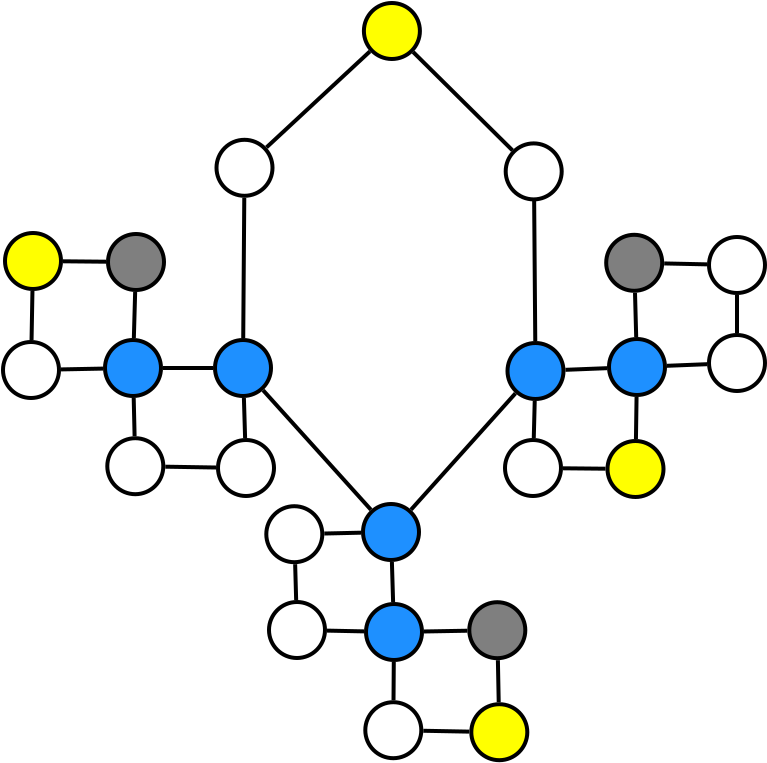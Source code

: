 <?xml version="1.0" encoding="UTF-8"?>
<dia:diagram xmlns:dia="http://www.lysator.liu.se/~alla/dia/">
  <dia:layer name="Background" visible="true" active="true">
    <dia:object type="Standard - Line" version="0" id="O0">
      <dia:attribute name="obj_pos">
        <dia:point val="248.305,29.651"/>
      </dia:attribute>
      <dia:attribute name="obj_bb">
        <dia:rectangle val="242.993,29.509;248.447,34.591"/>
      </dia:attribute>
      <dia:attribute name="conn_endpoints">
        <dia:point val="248.305,29.651"/>
        <dia:point val="243.135,34.45"/>
      </dia:attribute>
      <dia:attribute name="numcp">
        <dia:int val="1"/>
      </dia:attribute>
      <dia:attribute name="line_width">
        <dia:real val="0.2"/>
      </dia:attribute>
      <dia:connections>
        <dia:connection handle="0" to="O51" connection="8"/>
        <dia:connection handle="1" to="O49" connection="8"/>
      </dia:connections>
    </dia:object>
    <dia:object type="Standard - Line" version="0" id="O1">
      <dia:attribute name="obj_pos">
        <dia:point val="248.355,52.566"/>
      </dia:attribute>
      <dia:attribute name="obj_bb">
        <dia:rectangle val="242.824,46.452;248.496,52.708"/>
      </dia:attribute>
      <dia:attribute name="conn_endpoints">
        <dia:point val="248.355,52.566"/>
        <dia:point val="242.965,46.594"/>
      </dia:attribute>
      <dia:attribute name="numcp">
        <dia:int val="1"/>
      </dia:attribute>
      <dia:attribute name="line_width">
        <dia:real val="0.2"/>
      </dia:attribute>
      <dia:connections>
        <dia:connection handle="0" to="O41" connection="8"/>
        <dia:connection handle="1" to="O5" connection="8"/>
      </dia:connections>
    </dia:object>
    <dia:object type="Standard - Ellipse" version="0" id="O2">
      <dia:attribute name="obj_pos">
        <dia:point val="255.185,44.23"/>
      </dia:attribute>
      <dia:attribute name="obj_bb">
        <dia:rectangle val="255.085,44.13;258.085,47.13"/>
      </dia:attribute>
      <dia:attribute name="elem_corner">
        <dia:point val="255.185,44.23"/>
      </dia:attribute>
      <dia:attribute name="elem_width">
        <dia:real val="2.8"/>
      </dia:attribute>
      <dia:attribute name="elem_height">
        <dia:real val="2.8"/>
      </dia:attribute>
      <dia:attribute name="border_width">
        <dia:real val="0.2"/>
      </dia:attribute>
      <dia:attribute name="inner_color">
        <dia:color val="#1e90ff"/>
      </dia:attribute>
      <dia:attribute name="aspect">
        <dia:enum val="2"/>
      </dia:attribute>
    </dia:object>
    <dia:object type="Standard - Line" version="0" id="O3">
      <dia:attribute name="obj_pos">
        <dia:point val="256.546,47.13"/>
      </dia:attribute>
      <dia:attribute name="obj_bb">
        <dia:rectangle val="256.396,47.027;256.649,49.083"/>
      </dia:attribute>
      <dia:attribute name="conn_endpoints">
        <dia:point val="256.546,47.13"/>
        <dia:point val="256.499,48.98"/>
      </dia:attribute>
      <dia:attribute name="numcp">
        <dia:int val="1"/>
      </dia:attribute>
      <dia:attribute name="line_width">
        <dia:real val="0.2"/>
      </dia:attribute>
      <dia:connections>
        <dia:connection handle="0" to="O2" connection="8"/>
        <dia:connection handle="1" to="O11" connection="8"/>
      </dia:connections>
    </dia:object>
    <dia:object type="Standard - Line" version="0" id="O4">
      <dia:attribute name="obj_pos">
        <dia:point val="241.971,43.982"/>
      </dia:attribute>
      <dia:attribute name="obj_bb">
        <dia:rectangle val="241.87,36.867;242.125,44.083"/>
      </dia:attribute>
      <dia:attribute name="conn_endpoints">
        <dia:point val="241.971,43.982"/>
        <dia:point val="242.024,36.968"/>
      </dia:attribute>
      <dia:attribute name="numcp">
        <dia:int val="1"/>
      </dia:attribute>
      <dia:attribute name="line_width">
        <dia:real val="0.2"/>
      </dia:attribute>
      <dia:connections>
        <dia:connection handle="0" to="O5" connection="8"/>
        <dia:connection handle="1" to="O49" connection="8"/>
      </dia:connections>
    </dia:object>
    <dia:object type="Standard - Ellipse" version="0" id="O5">
      <dia:attribute name="obj_pos">
        <dia:point val="240.56,44.08"/>
      </dia:attribute>
      <dia:attribute name="obj_bb">
        <dia:rectangle val="240.46,43.98;243.46,46.98"/>
      </dia:attribute>
      <dia:attribute name="elem_corner">
        <dia:point val="240.56,44.08"/>
      </dia:attribute>
      <dia:attribute name="elem_width">
        <dia:real val="2.8"/>
      </dia:attribute>
      <dia:attribute name="elem_height">
        <dia:real val="2.8"/>
      </dia:attribute>
      <dia:attribute name="border_width">
        <dia:real val="0.2"/>
      </dia:attribute>
      <dia:attribute name="inner_color">
        <dia:color val="#1e90ff"/>
      </dia:attribute>
      <dia:attribute name="aspect">
        <dia:enum val="2"/>
      </dia:attribute>
    </dia:object>
    <dia:object type="Standard - Line" version="0" id="O6">
      <dia:attribute name="obj_pos">
        <dia:point val="256.573,44.135"/>
      </dia:attribute>
      <dia:attribute name="obj_bb">
        <dia:rectangle val="256.394,34.149;256.674,44.236"/>
      </dia:attribute>
      <dia:attribute name="conn_endpoints">
        <dia:point val="256.573,44.135"/>
        <dia:point val="256.495,34.25"/>
      </dia:attribute>
      <dia:attribute name="numcp">
        <dia:int val="1"/>
      </dia:attribute>
      <dia:attribute name="line_width">
        <dia:real val="0.2"/>
      </dia:attribute>
      <dia:connections>
        <dia:connection handle="0" to="O2" connection="8"/>
        <dia:connection handle="1" to="O50" connection="1"/>
      </dia:connections>
    </dia:object>
    <dia:object type="Standard - Line" version="0" id="O7">
      <dia:attribute name="obj_pos">
        <dia:point val="257.96,50.495"/>
      </dia:attribute>
      <dia:attribute name="obj_bb">
        <dia:rectangle val="257.859,50.394;260.186,50.616"/>
      </dia:attribute>
      <dia:attribute name="conn_endpoints">
        <dia:point val="257.96,50.495"/>
        <dia:point val="260.085,50.515"/>
      </dia:attribute>
      <dia:attribute name="numcp">
        <dia:int val="1"/>
      </dia:attribute>
      <dia:attribute name="line_width">
        <dia:real val="0.2"/>
      </dia:attribute>
      <dia:connections>
        <dia:connection handle="0" to="O11" connection="8"/>
        <dia:connection handle="1" to="O25" connection="8"/>
      </dia:connections>
    </dia:object>
    <dia:object type="Standard - Line" version="0" id="O8">
      <dia:attribute name="obj_pos">
        <dia:point val="232.86,45.551"/>
      </dia:attribute>
      <dia:attribute name="obj_bb">
        <dia:rectangle val="232.758,45.407;235.062,45.653"/>
      </dia:attribute>
      <dia:attribute name="conn_endpoints">
        <dia:point val="232.86,45.551"/>
        <dia:point val="234.96,45.509"/>
      </dia:attribute>
      <dia:attribute name="numcp">
        <dia:int val="1"/>
      </dia:attribute>
      <dia:attribute name="line_width">
        <dia:real val="0.2"/>
      </dia:attribute>
      <dia:connections>
        <dia:connection handle="0" to="O15" connection="8"/>
        <dia:connection handle="1" to="O17" connection="8"/>
      </dia:connections>
    </dia:object>
    <dia:object type="Standard - Line" version="0" id="O9">
      <dia:attribute name="obj_pos">
        <dia:point val="231.388,44.08"/>
      </dia:attribute>
      <dia:attribute name="obj_bb">
        <dia:rectangle val="231.286,41.528;231.534,44.182"/>
      </dia:attribute>
      <dia:attribute name="conn_endpoints">
        <dia:point val="231.388,44.08"/>
        <dia:point val="231.432,41.63"/>
      </dia:attribute>
      <dia:attribute name="numcp">
        <dia:int val="1"/>
      </dia:attribute>
      <dia:attribute name="line_width">
        <dia:real val="0.2"/>
      </dia:attribute>
      <dia:connections>
        <dia:connection handle="0" to="O15" connection="8"/>
        <dia:connection handle="1" to="O19" connection="8"/>
      </dia:connections>
    </dia:object>
    <dia:object type="Standard - Line" version="0" id="O10">
      <dia:attribute name="obj_pos">
        <dia:point val="261.638,46.93"/>
      </dia:attribute>
      <dia:attribute name="obj_bb">
        <dia:rectangle val="261.506,46.828;261.739,49.132"/>
      </dia:attribute>
      <dia:attribute name="conn_endpoints">
        <dia:point val="261.638,46.93"/>
        <dia:point val="261.607,49.03"/>
      </dia:attribute>
      <dia:attribute name="numcp">
        <dia:int val="1"/>
      </dia:attribute>
      <dia:attribute name="line_width">
        <dia:real val="0.2"/>
      </dia:attribute>
      <dia:connections>
        <dia:connection handle="0" to="O26" connection="8"/>
        <dia:connection handle="1" to="O25" connection="8"/>
      </dia:connections>
    </dia:object>
    <dia:object type="Standard - Ellipse" version="0" id="O11">
      <dia:attribute name="obj_pos">
        <dia:point val="255.06,49.08"/>
      </dia:attribute>
      <dia:attribute name="obj_bb">
        <dia:rectangle val="254.96,48.98;257.96,51.98"/>
      </dia:attribute>
      <dia:attribute name="elem_corner">
        <dia:point val="255.06,49.08"/>
      </dia:attribute>
      <dia:attribute name="elem_width">
        <dia:real val="2.8"/>
      </dia:attribute>
      <dia:attribute name="elem_height">
        <dia:real val="2.8"/>
      </dia:attribute>
      <dia:attribute name="border_width">
        <dia:real val="0.2"/>
      </dia:attribute>
      <dia:attribute name="aspect">
        <dia:enum val="2"/>
      </dia:attribute>
    </dia:object>
    <dia:object type="Standard - Line" version="0" id="O12">
      <dia:attribute name="obj_pos">
        <dia:point val="258.083,45.571"/>
      </dia:attribute>
      <dia:attribute name="obj_bb">
        <dia:rectangle val="257.979,45.385;260.266,45.675"/>
      </dia:attribute>
      <dia:attribute name="conn_endpoints">
        <dia:point val="258.083,45.571"/>
        <dia:point val="260.162,45.489"/>
      </dia:attribute>
      <dia:attribute name="numcp">
        <dia:int val="1"/>
      </dia:attribute>
      <dia:attribute name="line_width">
        <dia:real val="0.2"/>
      </dia:attribute>
      <dia:connections>
        <dia:connection handle="0" to="O2" connection="8"/>
        <dia:connection handle="1" to="O26" connection="8"/>
      </dia:connections>
    </dia:object>
    <dia:object type="Standard - Ellipse" version="0" id="O13">
      <dia:attribute name="obj_pos">
        <dia:point val="240.71,49.08"/>
      </dia:attribute>
      <dia:attribute name="obj_bb">
        <dia:rectangle val="240.61,48.98;243.61,51.98"/>
      </dia:attribute>
      <dia:attribute name="elem_corner">
        <dia:point val="240.71,49.08"/>
      </dia:attribute>
      <dia:attribute name="elem_width">
        <dia:real val="2.8"/>
      </dia:attribute>
      <dia:attribute name="elem_height">
        <dia:real val="2.8"/>
      </dia:attribute>
      <dia:attribute name="border_width">
        <dia:real val="0.2"/>
      </dia:attribute>
      <dia:attribute name="aspect">
        <dia:enum val="2"/>
      </dia:attribute>
    </dia:object>
    <dia:object type="Standard - Line" version="0" id="O14">
      <dia:attribute name="obj_pos">
        <dia:point val="242.005,46.98"/>
      </dia:attribute>
      <dia:attribute name="obj_bb">
        <dia:rectangle val="241.902,46.877;242.168,49.083"/>
      </dia:attribute>
      <dia:attribute name="conn_endpoints">
        <dia:point val="242.005,46.98"/>
        <dia:point val="242.065,48.98"/>
      </dia:attribute>
      <dia:attribute name="numcp">
        <dia:int val="1"/>
      </dia:attribute>
      <dia:attribute name="line_width">
        <dia:real val="0.2"/>
      </dia:attribute>
      <dia:connections>
        <dia:connection handle="0" to="O5" connection="8"/>
        <dia:connection handle="1" to="O13" connection="8"/>
      </dia:connections>
    </dia:object>
    <dia:object type="Standard - Ellipse" version="0" id="O15">
      <dia:attribute name="obj_pos">
        <dia:point val="229.96,44.18"/>
      </dia:attribute>
      <dia:attribute name="obj_bb">
        <dia:rectangle val="229.86,44.08;232.86,47.08"/>
      </dia:attribute>
      <dia:attribute name="elem_corner">
        <dia:point val="229.96,44.18"/>
      </dia:attribute>
      <dia:attribute name="elem_width">
        <dia:real val="2.8"/>
      </dia:attribute>
      <dia:attribute name="elem_height">
        <dia:real val="2.8"/>
      </dia:attribute>
      <dia:attribute name="border_width">
        <dia:real val="0.2"/>
      </dia:attribute>
      <dia:attribute name="aspect">
        <dia:enum val="2"/>
      </dia:attribute>
    </dia:object>
    <dia:object type="Standard - Line" version="0" id="O16">
      <dia:attribute name="obj_pos">
        <dia:point val="236.495,46.979"/>
      </dia:attribute>
      <dia:attribute name="obj_bb">
        <dia:rectangle val="236.393,46.877;236.642,48.993"/>
      </dia:attribute>
      <dia:attribute name="conn_endpoints">
        <dia:point val="236.495,46.979"/>
        <dia:point val="236.54,48.891"/>
      </dia:attribute>
      <dia:attribute name="numcp">
        <dia:int val="1"/>
      </dia:attribute>
      <dia:attribute name="line_width">
        <dia:real val="0.2"/>
      </dia:attribute>
      <dia:connections>
        <dia:connection handle="0" to="O17" connection="8"/>
        <dia:connection handle="1" to="O21" connection="8"/>
      </dia:connections>
    </dia:object>
    <dia:object type="Standard - Ellipse" version="0" id="O17">
      <dia:attribute name="obj_pos">
        <dia:point val="235.06,44.08"/>
      </dia:attribute>
      <dia:attribute name="obj_bb">
        <dia:rectangle val="234.96,43.98;237.96,46.98"/>
      </dia:attribute>
      <dia:attribute name="elem_corner">
        <dia:point val="235.06,44.08"/>
      </dia:attribute>
      <dia:attribute name="elem_width">
        <dia:real val="2.8"/>
      </dia:attribute>
      <dia:attribute name="elem_height">
        <dia:real val="2.8"/>
      </dia:attribute>
      <dia:attribute name="border_width">
        <dia:real val="0.2"/>
      </dia:attribute>
      <dia:attribute name="inner_color">
        <dia:color val="#1e90ff"/>
      </dia:attribute>
      <dia:attribute name="aspect">
        <dia:enum val="2"/>
      </dia:attribute>
    </dia:object>
    <dia:object type="Standard - Line" version="0" id="O18">
      <dia:attribute name="obj_pos">
        <dia:point val="232.959,40.145"/>
      </dia:attribute>
      <dia:attribute name="obj_bb">
        <dia:rectangle val="232.858,40.044;235.212,40.266"/>
      </dia:attribute>
      <dia:attribute name="conn_endpoints">
        <dia:point val="232.959,40.145"/>
        <dia:point val="235.111,40.165"/>
      </dia:attribute>
      <dia:attribute name="numcp">
        <dia:int val="1"/>
      </dia:attribute>
      <dia:attribute name="line_width">
        <dia:real val="0.2"/>
      </dia:attribute>
      <dia:connections>
        <dia:connection handle="0" to="O19" connection="8"/>
        <dia:connection handle="1" to="O23" connection="8"/>
      </dia:connections>
    </dia:object>
    <dia:object type="Standard - Ellipse" version="0" id="O19">
      <dia:attribute name="obj_pos">
        <dia:point val="230.06,38.73"/>
      </dia:attribute>
      <dia:attribute name="obj_bb">
        <dia:rectangle val="229.96,38.63;232.96,41.63"/>
      </dia:attribute>
      <dia:attribute name="elem_corner">
        <dia:point val="230.06,38.73"/>
      </dia:attribute>
      <dia:attribute name="elem_width">
        <dia:real val="2.8"/>
      </dia:attribute>
      <dia:attribute name="elem_height">
        <dia:real val="2.8"/>
      </dia:attribute>
      <dia:attribute name="border_width">
        <dia:real val="0.2"/>
      </dia:attribute>
      <dia:attribute name="inner_color">
        <dia:color val="#ffff00"/>
      </dia:attribute>
      <dia:attribute name="aspect">
        <dia:enum val="2"/>
      </dia:attribute>
    </dia:object>
    <dia:object type="Standard - Line" version="0" id="O20">
      <dia:attribute name="obj_pos">
        <dia:point val="238.074,50.414"/>
      </dia:attribute>
      <dia:attribute name="obj_bb">
        <dia:rectangle val="237.972,50.313;240.713,50.557"/>
      </dia:attribute>
      <dia:attribute name="conn_endpoints">
        <dia:point val="238.074,50.414"/>
        <dia:point val="240.611,50.456"/>
      </dia:attribute>
      <dia:attribute name="numcp">
        <dia:int val="1"/>
      </dia:attribute>
      <dia:attribute name="line_width">
        <dia:real val="0.2"/>
      </dia:attribute>
      <dia:connections>
        <dia:connection handle="0" to="O21" connection="8"/>
        <dia:connection handle="1" to="O13" connection="8"/>
      </dia:connections>
    </dia:object>
    <dia:object type="Standard - Ellipse" version="0" id="O21">
      <dia:attribute name="obj_pos">
        <dia:point val="235.175,48.99"/>
      </dia:attribute>
      <dia:attribute name="obj_bb">
        <dia:rectangle val="235.075,48.89;238.075,51.89"/>
      </dia:attribute>
      <dia:attribute name="elem_corner">
        <dia:point val="235.175,48.99"/>
      </dia:attribute>
      <dia:attribute name="elem_width">
        <dia:real val="2.8"/>
      </dia:attribute>
      <dia:attribute name="elem_height">
        <dia:real val="2.8"/>
      </dia:attribute>
      <dia:attribute name="border_width">
        <dia:real val="0.2"/>
      </dia:attribute>
      <dia:attribute name="aspect">
        <dia:enum val="2"/>
      </dia:attribute>
    </dia:object>
    <dia:object type="Standard - Line" version="0" id="O22">
      <dia:attribute name="obj_pos">
        <dia:point val="240.46,45.48"/>
      </dia:attribute>
      <dia:attribute name="obj_bb">
        <dia:rectangle val="237.86,45.38;240.56,45.58"/>
      </dia:attribute>
      <dia:attribute name="conn_endpoints">
        <dia:point val="240.46,45.48"/>
        <dia:point val="237.96,45.48"/>
      </dia:attribute>
      <dia:attribute name="numcp">
        <dia:int val="1"/>
      </dia:attribute>
      <dia:attribute name="line_width">
        <dia:real val="0.2"/>
      </dia:attribute>
      <dia:connections>
        <dia:connection handle="0" to="O5" connection="8"/>
        <dia:connection handle="1" to="O17" connection="8"/>
      </dia:connections>
    </dia:object>
    <dia:object type="Standard - Ellipse" version="0" id="O23">
      <dia:attribute name="obj_pos">
        <dia:point val="235.21,38.78"/>
      </dia:attribute>
      <dia:attribute name="obj_bb">
        <dia:rectangle val="235.11,38.68;238.11,41.68"/>
      </dia:attribute>
      <dia:attribute name="elem_corner">
        <dia:point val="235.21,38.78"/>
      </dia:attribute>
      <dia:attribute name="elem_width">
        <dia:real val="2.8"/>
      </dia:attribute>
      <dia:attribute name="elem_height">
        <dia:real val="2.8"/>
      </dia:attribute>
      <dia:attribute name="border_width">
        <dia:real val="0.2"/>
      </dia:attribute>
      <dia:attribute name="inner_color">
        <dia:color val="#7f7f7f"/>
      </dia:attribute>
      <dia:attribute name="aspect">
        <dia:enum val="2"/>
      </dia:attribute>
    </dia:object>
    <dia:object type="Standard - Line" version="0" id="O24">
      <dia:attribute name="obj_pos">
        <dia:point val="236.568,41.679"/>
      </dia:attribute>
      <dia:attribute name="obj_bb">
        <dia:rectangle val="236.4,41.576;236.67,44.084"/>
      </dia:attribute>
      <dia:attribute name="conn_endpoints">
        <dia:point val="236.568,41.679"/>
        <dia:point val="236.502,43.981"/>
      </dia:attribute>
      <dia:attribute name="numcp">
        <dia:int val="1"/>
      </dia:attribute>
      <dia:attribute name="line_width">
        <dia:real val="0.2"/>
      </dia:attribute>
      <dia:connections>
        <dia:connection handle="0" to="O23" connection="8"/>
        <dia:connection handle="1" to="O17" connection="8"/>
      </dia:connections>
    </dia:object>
    <dia:object type="Standard - Ellipse" version="0" id="O25">
      <dia:attribute name="obj_pos">
        <dia:point val="260.185,49.13"/>
      </dia:attribute>
      <dia:attribute name="obj_bb">
        <dia:rectangle val="260.085,49.03;263.085,52.03"/>
      </dia:attribute>
      <dia:attribute name="elem_corner">
        <dia:point val="260.185,49.13"/>
      </dia:attribute>
      <dia:attribute name="elem_width">
        <dia:real val="2.8"/>
      </dia:attribute>
      <dia:attribute name="elem_height">
        <dia:real val="2.8"/>
      </dia:attribute>
      <dia:attribute name="border_width">
        <dia:real val="0.2"/>
      </dia:attribute>
      <dia:attribute name="inner_color">
        <dia:color val="#ffff00"/>
      </dia:attribute>
      <dia:attribute name="aspect">
        <dia:enum val="2"/>
      </dia:attribute>
    </dia:object>
    <dia:object type="Standard - Ellipse" version="0" id="O26">
      <dia:attribute name="obj_pos">
        <dia:point val="260.26,44.03"/>
      </dia:attribute>
      <dia:attribute name="obj_bb">
        <dia:rectangle val="260.16,43.93;263.16,46.93"/>
      </dia:attribute>
      <dia:attribute name="elem_corner">
        <dia:point val="260.26,44.03"/>
      </dia:attribute>
      <dia:attribute name="elem_width">
        <dia:real val="2.8"/>
      </dia:attribute>
      <dia:attribute name="elem_height">
        <dia:real val="2.8"/>
      </dia:attribute>
      <dia:attribute name="border_width">
        <dia:real val="0.2"/>
      </dia:attribute>
      <dia:attribute name="inner_color">
        <dia:color val="#1e90ff"/>
      </dia:attribute>
      <dia:attribute name="aspect">
        <dia:enum val="2"/>
      </dia:attribute>
    </dia:object>
    <dia:object type="Standard - Ellipse" version="0" id="O27">
      <dia:attribute name="obj_pos">
        <dia:point val="265.26,43.83"/>
      </dia:attribute>
      <dia:attribute name="obj_bb">
        <dia:rectangle val="265.16,43.73;268.16,46.73"/>
      </dia:attribute>
      <dia:attribute name="elem_corner">
        <dia:point val="265.26,43.83"/>
      </dia:attribute>
      <dia:attribute name="elem_width">
        <dia:real val="2.8"/>
      </dia:attribute>
      <dia:attribute name="elem_height">
        <dia:real val="2.8"/>
      </dia:attribute>
      <dia:attribute name="border_width">
        <dia:real val="0.2"/>
      </dia:attribute>
      <dia:attribute name="aspect">
        <dia:enum val="2"/>
      </dia:attribute>
    </dia:object>
    <dia:object type="Standard - Line" version="0" id="O28">
      <dia:attribute name="obj_pos">
        <dia:point val="261.62,43.931"/>
      </dia:attribute>
      <dia:attribute name="obj_bb">
        <dia:rectangle val="261.458,41.616;261.722,44.034"/>
      </dia:attribute>
      <dia:attribute name="conn_endpoints">
        <dia:point val="261.62,43.931"/>
        <dia:point val="261.56,41.719"/>
      </dia:attribute>
      <dia:attribute name="numcp">
        <dia:int val="1"/>
      </dia:attribute>
      <dia:attribute name="line_width">
        <dia:real val="0.2"/>
      </dia:attribute>
      <dia:connections>
        <dia:connection handle="0" to="O26" connection="8"/>
        <dia:connection handle="1" to="O30" connection="8"/>
      </dia:connections>
    </dia:object>
    <dia:object type="Standard - Line" version="0" id="O29">
      <dia:attribute name="obj_pos">
        <dia:point val="263.02,40.252"/>
      </dia:attribute>
      <dia:attribute name="obj_bb">
        <dia:rectangle val="262.918,40.15;265.262,40.4"/>
      </dia:attribute>
      <dia:attribute name="conn_endpoints">
        <dia:point val="263.02,40.252"/>
        <dia:point val="265.16,40.298"/>
      </dia:attribute>
      <dia:attribute name="numcp">
        <dia:int val="1"/>
      </dia:attribute>
      <dia:attribute name="line_width">
        <dia:real val="0.2"/>
      </dia:attribute>
      <dia:connections>
        <dia:connection handle="0" to="O30" connection="8"/>
        <dia:connection handle="1" to="O31" connection="8"/>
      </dia:connections>
    </dia:object>
    <dia:object type="Standard - Ellipse" version="0" id="O30">
      <dia:attribute name="obj_pos">
        <dia:point val="260.12,38.82"/>
      </dia:attribute>
      <dia:attribute name="obj_bb">
        <dia:rectangle val="260.02,38.72;263.02,41.72"/>
      </dia:attribute>
      <dia:attribute name="elem_corner">
        <dia:point val="260.12,38.82"/>
      </dia:attribute>
      <dia:attribute name="elem_width">
        <dia:real val="2.8"/>
      </dia:attribute>
      <dia:attribute name="elem_height">
        <dia:real val="2.8"/>
      </dia:attribute>
      <dia:attribute name="border_width">
        <dia:real val="0.2"/>
      </dia:attribute>
      <dia:attribute name="inner_color">
        <dia:color val="#7f7f7f"/>
      </dia:attribute>
      <dia:attribute name="aspect">
        <dia:enum val="2"/>
      </dia:attribute>
    </dia:object>
    <dia:object type="Standard - Ellipse" version="0" id="O31">
      <dia:attribute name="obj_pos">
        <dia:point val="265.26,38.93"/>
      </dia:attribute>
      <dia:attribute name="obj_bb">
        <dia:rectangle val="265.16,38.83;268.16,41.83"/>
      </dia:attribute>
      <dia:attribute name="elem_corner">
        <dia:point val="265.26,38.93"/>
      </dia:attribute>
      <dia:attribute name="elem_width">
        <dia:real val="2.8"/>
      </dia:attribute>
      <dia:attribute name="elem_height">
        <dia:real val="2.8"/>
      </dia:attribute>
      <dia:attribute name="border_width">
        <dia:real val="0.2"/>
      </dia:attribute>
      <dia:attribute name="aspect">
        <dia:enum val="2"/>
      </dia:attribute>
    </dia:object>
    <dia:object type="Standard - Line" version="0" id="O32">
      <dia:attribute name="obj_pos">
        <dia:point val="266.66,41.829"/>
      </dia:attribute>
      <dia:attribute name="obj_bb">
        <dia:rectangle val="266.56,41.729;266.76,43.831"/>
      </dia:attribute>
      <dia:attribute name="conn_endpoints">
        <dia:point val="266.66,41.829"/>
        <dia:point val="266.66,43.731"/>
      </dia:attribute>
      <dia:attribute name="numcp">
        <dia:int val="1"/>
      </dia:attribute>
      <dia:attribute name="line_width">
        <dia:real val="0.2"/>
      </dia:attribute>
      <dia:connections>
        <dia:connection handle="0" to="O31" connection="8"/>
        <dia:connection handle="1" to="O27" connection="8"/>
      </dia:connections>
    </dia:object>
    <dia:object type="Standard - Line" version="0" id="O33">
      <dia:attribute name="obj_pos">
        <dia:point val="265.163,45.29"/>
      </dia:attribute>
      <dia:attribute name="obj_bb">
        <dia:rectangle val="263.053,45.186;265.267,45.474"/>
      </dia:attribute>
      <dia:attribute name="conn_endpoints">
        <dia:point val="265.163,45.29"/>
        <dia:point val="263.157,45.37"/>
      </dia:attribute>
      <dia:attribute name="numcp">
        <dia:int val="1"/>
      </dia:attribute>
      <dia:attribute name="line_width">
        <dia:real val="0.2"/>
      </dia:attribute>
      <dia:connections>
        <dia:connection handle="0" to="O27" connection="8"/>
        <dia:connection handle="1" to="O26" connection="8"/>
      </dia:connections>
    </dia:object>
    <dia:object type="Standard - Ellipse" version="0" id="O34">
      <dia:attribute name="obj_pos">
        <dia:point val="248.075,62.19"/>
      </dia:attribute>
      <dia:attribute name="obj_bb">
        <dia:rectangle val="247.975,62.09;250.975,65.09"/>
      </dia:attribute>
      <dia:attribute name="elem_corner">
        <dia:point val="248.075,62.19"/>
      </dia:attribute>
      <dia:attribute name="elem_width">
        <dia:real val="2.8"/>
      </dia:attribute>
      <dia:attribute name="elem_height">
        <dia:real val="2.8"/>
      </dia:attribute>
      <dia:attribute name="border_width">
        <dia:real val="0.2"/>
      </dia:attribute>
      <dia:attribute name="aspect">
        <dia:enum val="2"/>
      </dia:attribute>
    </dia:object>
    <dia:object type="Standard - Line" version="0" id="O35">
      <dia:attribute name="obj_pos">
        <dia:point val="249.499,60.178"/>
      </dia:attribute>
      <dia:attribute name="obj_bb">
        <dia:rectangle val="249.385,60.078;249.6,62.192"/>
      </dia:attribute>
      <dia:attribute name="conn_endpoints">
        <dia:point val="249.499,60.178"/>
        <dia:point val="249.486,62.092"/>
      </dia:attribute>
      <dia:attribute name="numcp">
        <dia:int val="1"/>
      </dia:attribute>
      <dia:attribute name="line_width">
        <dia:real val="0.2"/>
      </dia:attribute>
      <dia:connections>
        <dia:connection handle="0" to="O46" connection="8"/>
        <dia:connection handle="1" to="O34" connection="8"/>
      </dia:connections>
    </dia:object>
    <dia:object type="Standard - Line" version="0" id="O36">
      <dia:attribute name="obj_pos">
        <dia:point val="251.009,58.654"/>
      </dia:attribute>
      <dia:attribute name="obj_bb">
        <dia:rectangle val="250.908,58.514;253.277,58.756"/>
      </dia:attribute>
      <dia:attribute name="conn_endpoints">
        <dia:point val="251.009,58.654"/>
        <dia:point val="253.176,58.616"/>
      </dia:attribute>
      <dia:attribute name="numcp">
        <dia:int val="1"/>
      </dia:attribute>
      <dia:attribute name="line_width">
        <dia:real val="0.2"/>
      </dia:attribute>
      <dia:connections>
        <dia:connection handle="0" to="O46" connection="8"/>
        <dia:connection handle="1" to="O37" connection="8"/>
      </dia:connections>
    </dia:object>
    <dia:object type="Standard - Ellipse" version="0" id="O37">
      <dia:attribute name="obj_pos">
        <dia:point val="253.275,57.19"/>
      </dia:attribute>
      <dia:attribute name="obj_bb">
        <dia:rectangle val="253.175,57.09;256.175,60.09"/>
      </dia:attribute>
      <dia:attribute name="elem_corner">
        <dia:point val="253.275,57.19"/>
      </dia:attribute>
      <dia:attribute name="elem_width">
        <dia:real val="2.8"/>
      </dia:attribute>
      <dia:attribute name="elem_height">
        <dia:real val="2.8"/>
      </dia:attribute>
      <dia:attribute name="border_width">
        <dia:real val="0.2"/>
      </dia:attribute>
      <dia:attribute name="inner_color">
        <dia:color val="#7f7f7f"/>
      </dia:attribute>
      <dia:attribute name="aspect">
        <dia:enum val="2"/>
      </dia:attribute>
    </dia:object>
    <dia:object type="Standard - Line" version="0" id="O38">
      <dia:attribute name="obj_pos">
        <dia:point val="253.275,63.662"/>
      </dia:attribute>
      <dia:attribute name="obj_bb">
        <dia:rectangle val="250.873,63.516;253.377,63.764"/>
      </dia:attribute>
      <dia:attribute name="conn_endpoints">
        <dia:point val="253.275,63.662"/>
        <dia:point val="250.975,63.618"/>
      </dia:attribute>
      <dia:attribute name="numcp">
        <dia:int val="1"/>
      </dia:attribute>
      <dia:attribute name="line_width">
        <dia:real val="0.2"/>
      </dia:attribute>
      <dia:connections>
        <dia:connection handle="0" to="O39" connection="8"/>
        <dia:connection handle="1" to="O34" connection="8"/>
      </dia:connections>
    </dia:object>
    <dia:object type="Standard - Ellipse" version="0" id="O39">
      <dia:attribute name="obj_pos">
        <dia:point val="253.375,62.29"/>
      </dia:attribute>
      <dia:attribute name="obj_bb">
        <dia:rectangle val="253.275,62.19;256.275,65.19"/>
      </dia:attribute>
      <dia:attribute name="elem_corner">
        <dia:point val="253.375,62.29"/>
      </dia:attribute>
      <dia:attribute name="elem_width">
        <dia:real val="2.8"/>
      </dia:attribute>
      <dia:attribute name="elem_height">
        <dia:real val="2.8"/>
      </dia:attribute>
      <dia:attribute name="border_width">
        <dia:real val="0.2"/>
      </dia:attribute>
      <dia:attribute name="inner_color">
        <dia:color val="#ffff00"/>
      </dia:attribute>
      <dia:attribute name="aspect">
        <dia:enum val="2"/>
      </dia:attribute>
    </dia:object>
    <dia:object type="Standard - Line" version="0" id="O40">
      <dia:attribute name="obj_pos">
        <dia:point val="254.746,62.19"/>
      </dia:attribute>
      <dia:attribute name="obj_bb">
        <dia:rectangle val="254.602,59.988;254.848,62.292"/>
      </dia:attribute>
      <dia:attribute name="conn_endpoints">
        <dia:point val="254.746,62.19"/>
        <dia:point val="254.704,60.09"/>
      </dia:attribute>
      <dia:attribute name="numcp">
        <dia:int val="1"/>
      </dia:attribute>
      <dia:attribute name="line_width">
        <dia:real val="0.2"/>
      </dia:attribute>
      <dia:connections>
        <dia:connection handle="0" to="O39" connection="8"/>
        <dia:connection handle="1" to="O37" connection="8"/>
      </dia:connections>
    </dia:object>
    <dia:object type="Standard - Ellipse" version="0" id="O41">
      <dia:attribute name="obj_pos">
        <dia:point val="247.96,52.28"/>
      </dia:attribute>
      <dia:attribute name="obj_bb">
        <dia:rectangle val="247.86,52.18;250.86,55.18"/>
      </dia:attribute>
      <dia:attribute name="elem_corner">
        <dia:point val="247.96,52.28"/>
      </dia:attribute>
      <dia:attribute name="elem_width">
        <dia:real val="2.8"/>
      </dia:attribute>
      <dia:attribute name="elem_height">
        <dia:real val="2.8"/>
      </dia:attribute>
      <dia:attribute name="border_width">
        <dia:real val="0.2"/>
      </dia:attribute>
      <dia:attribute name="inner_color">
        <dia:color val="#1e90ff"/>
      </dia:attribute>
      <dia:attribute name="aspect">
        <dia:enum val="2"/>
      </dia:attribute>
    </dia:object>
    <dia:object type="Standard - Ellipse" version="0" id="O42">
      <dia:attribute name="obj_pos">
        <dia:point val="243.26,57.18"/>
      </dia:attribute>
      <dia:attribute name="obj_bb">
        <dia:rectangle val="243.16,57.08;246.16,60.08"/>
      </dia:attribute>
      <dia:attribute name="elem_corner">
        <dia:point val="243.26,57.18"/>
      </dia:attribute>
      <dia:attribute name="elem_width">
        <dia:real val="2.8"/>
      </dia:attribute>
      <dia:attribute name="elem_height">
        <dia:real val="2.8"/>
      </dia:attribute>
      <dia:attribute name="border_width">
        <dia:real val="0.2"/>
      </dia:attribute>
      <dia:attribute name="aspect">
        <dia:enum val="2"/>
      </dia:attribute>
    </dia:object>
    <dia:object type="Standard - Line" version="0" id="O43">
      <dia:attribute name="obj_pos">
        <dia:point val="247.86,53.714"/>
      </dia:attribute>
      <dia:attribute name="obj_bb">
        <dia:rectangle val="245.922,53.612;247.963,53.858"/>
      </dia:attribute>
      <dia:attribute name="conn_endpoints">
        <dia:point val="247.86,53.714"/>
        <dia:point val="246.025,53.756"/>
      </dia:attribute>
      <dia:attribute name="numcp">
        <dia:int val="1"/>
      </dia:attribute>
      <dia:attribute name="line_width">
        <dia:real val="0.2"/>
      </dia:attribute>
      <dia:connections>
        <dia:connection handle="0" to="O41" connection="8"/>
        <dia:connection handle="1" to="O45" connection="8"/>
      </dia:connections>
    </dia:object>
    <dia:object type="Standard - Line" version="0" id="O44">
      <dia:attribute name="obj_pos">
        <dia:point val="244.567,55.29"/>
      </dia:attribute>
      <dia:attribute name="obj_bb">
        <dia:rectangle val="244.464,55.187;244.721,57.183"/>
      </dia:attribute>
      <dia:attribute name="conn_endpoints">
        <dia:point val="244.567,55.29"/>
        <dia:point val="244.618,57.08"/>
      </dia:attribute>
      <dia:attribute name="numcp">
        <dia:int val="1"/>
      </dia:attribute>
      <dia:attribute name="line_width">
        <dia:real val="0.2"/>
      </dia:attribute>
      <dia:connections>
        <dia:connection handle="0" to="O45" connection="8"/>
        <dia:connection handle="1" to="O42" connection="8"/>
      </dia:connections>
    </dia:object>
    <dia:object type="Standard - Ellipse" version="0" id="O45">
      <dia:attribute name="obj_pos">
        <dia:point val="243.125,52.39"/>
      </dia:attribute>
      <dia:attribute name="obj_bb">
        <dia:rectangle val="243.025,52.29;246.025,55.29"/>
      </dia:attribute>
      <dia:attribute name="elem_corner">
        <dia:point val="243.125,52.39"/>
      </dia:attribute>
      <dia:attribute name="elem_width">
        <dia:real val="2.8"/>
      </dia:attribute>
      <dia:attribute name="elem_height">
        <dia:real val="2.8"/>
      </dia:attribute>
      <dia:attribute name="border_width">
        <dia:real val="0.2"/>
      </dia:attribute>
      <dia:attribute name="aspect">
        <dia:enum val="2"/>
      </dia:attribute>
    </dia:object>
    <dia:object type="Standard - Ellipse" version="0" id="O46">
      <dia:attribute name="obj_pos">
        <dia:point val="248.11,57.28"/>
      </dia:attribute>
      <dia:attribute name="obj_bb">
        <dia:rectangle val="248.01,57.18;251.01,60.18"/>
      </dia:attribute>
      <dia:attribute name="elem_corner">
        <dia:point val="248.11,57.28"/>
      </dia:attribute>
      <dia:attribute name="elem_width">
        <dia:real val="2.8"/>
      </dia:attribute>
      <dia:attribute name="elem_height">
        <dia:real val="2.8"/>
      </dia:attribute>
      <dia:attribute name="border_width">
        <dia:real val="0.2"/>
      </dia:attribute>
      <dia:attribute name="inner_color">
        <dia:color val="#1e90ff"/>
      </dia:attribute>
      <dia:attribute name="aspect">
        <dia:enum val="2"/>
      </dia:attribute>
    </dia:object>
    <dia:object type="Standard - Line" version="0" id="O47">
      <dia:attribute name="obj_pos">
        <dia:point val="248.01,58.649"/>
      </dia:attribute>
      <dia:attribute name="obj_bb">
        <dia:rectangle val="246.058,58.509;248.112,58.751"/>
      </dia:attribute>
      <dia:attribute name="conn_endpoints">
        <dia:point val="248.01,58.649"/>
        <dia:point val="246.16,58.611"/>
      </dia:attribute>
      <dia:attribute name="numcp">
        <dia:int val="1"/>
      </dia:attribute>
      <dia:attribute name="line_width">
        <dia:real val="0.2"/>
      </dia:attribute>
      <dia:connections>
        <dia:connection handle="0" to="O46" connection="8"/>
        <dia:connection handle="1" to="O42" connection="8"/>
      </dia:connections>
    </dia:object>
    <dia:object type="Standard - Line" version="0" id="O48">
      <dia:attribute name="obj_pos">
        <dia:point val="249.465,57.18"/>
      </dia:attribute>
      <dia:attribute name="obj_bb">
        <dia:rectangle val="249.302,55.077;249.568,57.283"/>
      </dia:attribute>
      <dia:attribute name="conn_endpoints">
        <dia:point val="249.465,57.18"/>
        <dia:point val="249.405,55.18"/>
      </dia:attribute>
      <dia:attribute name="numcp">
        <dia:int val="1"/>
      </dia:attribute>
      <dia:attribute name="line_width">
        <dia:real val="0.2"/>
      </dia:attribute>
      <dia:connections>
        <dia:connection handle="0" to="O46" connection="8"/>
        <dia:connection handle="1" to="O41" connection="8"/>
      </dia:connections>
    </dia:object>
    <dia:object type="Standard - Ellipse" version="0" id="O49">
      <dia:attribute name="obj_pos">
        <dia:point val="240.635,34.07"/>
      </dia:attribute>
      <dia:attribute name="obj_bb">
        <dia:rectangle val="240.535,33.97;243.535,36.97"/>
      </dia:attribute>
      <dia:attribute name="elem_corner">
        <dia:point val="240.635,34.07"/>
      </dia:attribute>
      <dia:attribute name="elem_width">
        <dia:real val="2.8"/>
      </dia:attribute>
      <dia:attribute name="elem_height">
        <dia:real val="2.8"/>
      </dia:attribute>
      <dia:attribute name="border_width">
        <dia:real val="0.2"/>
      </dia:attribute>
      <dia:attribute name="aspect">
        <dia:enum val="2"/>
      </dia:attribute>
    </dia:object>
    <dia:object type="Standard - Ellipse" version="0" id="O50">
      <dia:attribute name="obj_pos">
        <dia:point val="255.095,34.25"/>
      </dia:attribute>
      <dia:attribute name="obj_bb">
        <dia:rectangle val="254.995,34.15;257.995,37.15"/>
      </dia:attribute>
      <dia:attribute name="elem_corner">
        <dia:point val="255.095,34.25"/>
      </dia:attribute>
      <dia:attribute name="elem_width">
        <dia:real val="2.8"/>
      </dia:attribute>
      <dia:attribute name="elem_height">
        <dia:real val="2.8"/>
      </dia:attribute>
      <dia:attribute name="border_width">
        <dia:real val="0.2"/>
      </dia:attribute>
      <dia:attribute name="aspect">
        <dia:enum val="2"/>
      </dia:attribute>
    </dia:object>
    <dia:object type="Standard - Ellipse" version="0" id="O51">
      <dia:attribute name="obj_pos">
        <dia:point val="248.005,27.23"/>
      </dia:attribute>
      <dia:attribute name="obj_bb">
        <dia:rectangle val="247.905,27.13;250.905,30.13"/>
      </dia:attribute>
      <dia:attribute name="elem_corner">
        <dia:point val="248.005,27.23"/>
      </dia:attribute>
      <dia:attribute name="elem_width">
        <dia:real val="2.8"/>
      </dia:attribute>
      <dia:attribute name="elem_height">
        <dia:real val="2.8"/>
      </dia:attribute>
      <dia:attribute name="border_width">
        <dia:real val="0.2"/>
      </dia:attribute>
      <dia:attribute name="inner_color">
        <dia:color val="#ffff00"/>
      </dia:attribute>
      <dia:attribute name="aspect">
        <dia:enum val="2"/>
      </dia:attribute>
    </dia:object>
    <dia:object type="Standard - Line" version="0" id="O52">
      <dia:attribute name="obj_pos">
        <dia:point val="255.436,34.601"/>
      </dia:attribute>
      <dia:attribute name="obj_bb">
        <dia:rectangle val="250.323,29.538;255.577,34.742"/>
      </dia:attribute>
      <dia:attribute name="conn_endpoints">
        <dia:point val="255.436,34.601"/>
        <dia:point val="250.464,29.679"/>
      </dia:attribute>
      <dia:attribute name="numcp">
        <dia:int val="1"/>
      </dia:attribute>
      <dia:attribute name="line_width">
        <dia:real val="0.2"/>
      </dia:attribute>
      <dia:connections>
        <dia:connection handle="0" to="O50" connection="8"/>
        <dia:connection handle="1" to="O51" connection="8"/>
      </dia:connections>
    </dia:object>
    <dia:object type="Standard - Line" version="0" id="O53">
      <dia:attribute name="obj_pos">
        <dia:point val="255.583,46.747"/>
      </dia:attribute>
      <dia:attribute name="obj_bb">
        <dia:rectangle val="250.221,46.605;255.724,52.705"/>
      </dia:attribute>
      <dia:attribute name="conn_endpoints">
        <dia:point val="255.583,46.747"/>
        <dia:point val="250.362,52.563"/>
      </dia:attribute>
      <dia:attribute name="numcp">
        <dia:int val="1"/>
      </dia:attribute>
      <dia:attribute name="line_width">
        <dia:real val="0.2"/>
      </dia:attribute>
      <dia:connections>
        <dia:connection handle="0" to="O2" connection="8"/>
        <dia:connection handle="1" to="O41" connection="8"/>
      </dia:connections>
    </dia:object>
  </dia:layer>
</dia:diagram>
